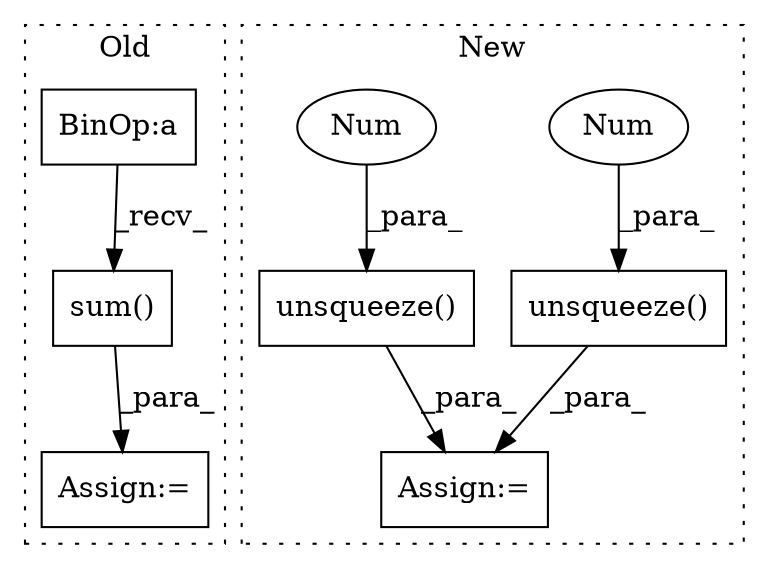 digraph G {
subgraph cluster0 {
1 [label="sum()" a="75" s="5053" l="19" shape="box"];
5 [label="Assign:=" a="68" s="5049" l="4" shape="box"];
8 [label="BinOp:a" a="82" s="4756" l="3" shape="box"];
label = "Old";
style="dotted";
}
subgraph cluster1 {
2 [label="unsqueeze()" a="75" s="4328,4352" l="23,1" shape="box"];
3 [label="Num" a="76" s="4351" l="1" shape="ellipse"];
4 [label="Assign:=" a="68" s="4640" l="3" shape="box"];
6 [label="unsqueeze()" a="75" s="4573,4588" l="14,1" shape="box"];
7 [label="Num" a="76" s="4587" l="1" shape="ellipse"];
label = "New";
style="dotted";
}
1 -> 5 [label="_para_"];
2 -> 4 [label="_para_"];
3 -> 2 [label="_para_"];
6 -> 4 [label="_para_"];
7 -> 6 [label="_para_"];
8 -> 1 [label="_recv_"];
}